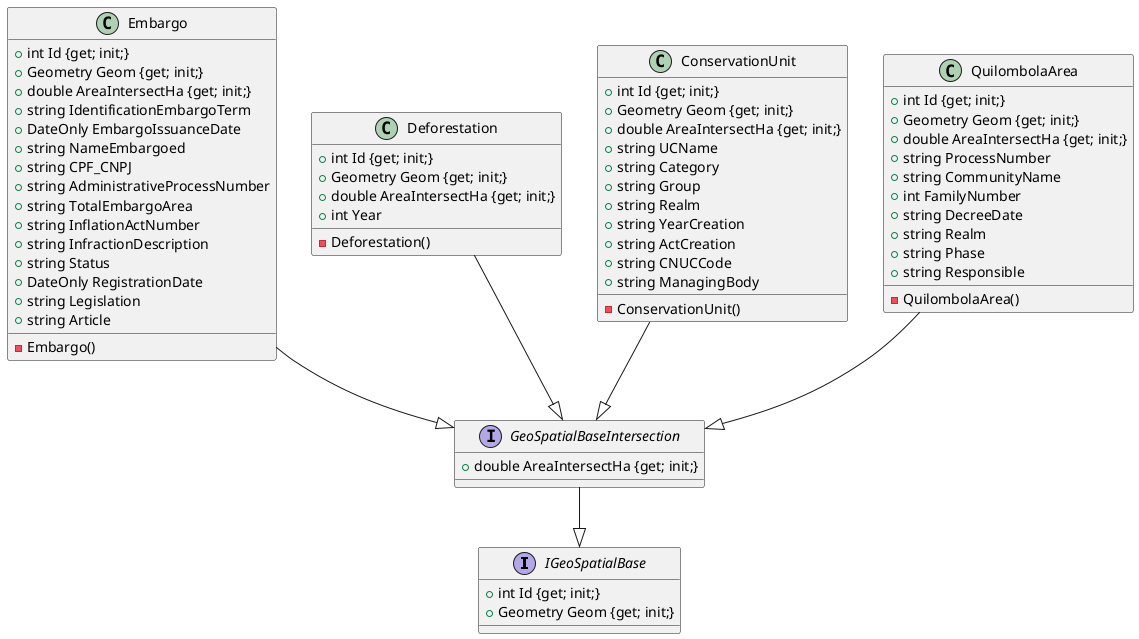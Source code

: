 @startuml

interface IGeoSpatialBase {
    {field} +int Id {get; init;}
    {field} +Geometry Geom {get; init;}
}

interface GeoSpatialBaseIntersection {
    {field} +double AreaIntersectHa {get; init;}
}

class Embargo {
    {field} +int Id {get; init;}
    {field} +Geometry Geom {get; init;}
    {field} +double AreaIntersectHa {get; init;}
    {field} +string IdentificationEmbargoTerm
    {field} +DateOnly EmbargoIssuanceDate
    {field} +string NameEmbargoed
    {field} +string CPF_CNPJ
    {field} +string AdministrativeProcessNumber
    {field} +string TotalEmbargoArea
    {field} +string InflationActNumber
    {field} +string InfractionDescription
    {field} +string Status
    {field} +DateOnly RegistrationDate
    {field} +string Legislation
    {field} +string Article
    {method} -Embargo()
}

class Deforestation {
    {field} +int Id {get; init;}
    {field} +Geometry Geom {get; init;}
    {field} +double AreaIntersectHa {get; init;}
    {field} +int Year
    {method} -Deforestation()
}

class ConservationUnit {
    {field} +int Id {get; init;}
    {field} +Geometry Geom {get; init;}
    {field} +double AreaIntersectHa {get; init;}
    {field} +string UCName
    {field} +string Category
    {field} +string Group
    {field} +string Realm
    {field} +string YearCreation
    {field} +string ActCreation
    {field} +string CNUCCode
    {field} +string ManagingBody
    {method} -ConservationUnit()
}

class QuilombolaArea {
    {field} +int Id {get; init;}
    {field} +Geometry Geom {get; init;}
    {field} +double AreaIntersectHa {get; init;}
    {field} +string ProcessNumber
    {field} +string CommunityName
    {field} +int FamilyNumber
    {field} +string DecreeDate
    {field} +string Realm
    {field} +string Phase
    {field} +string Responsible
    {method} -QuilombolaArea()
}

GeoSpatialBaseIntersection --|> IGeoSpatialBase
Embargo --|> GeoSpatialBaseIntersection
Deforestation --|> GeoSpatialBaseIntersection
ConservationUnit --|> GeoSpatialBaseIntersection
QuilombolaArea --|> GeoSpatialBaseIntersection

@enduml
